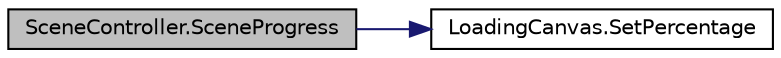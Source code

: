 digraph "SceneController.SceneProgress"
{
 // INTERACTIVE_SVG=YES
 // LATEX_PDF_SIZE
  bgcolor="transparent";
  edge [fontname="Helvetica",fontsize="10",labelfontname="Helvetica",labelfontsize="10"];
  node [fontname="Helvetica",fontsize="10",shape=record];
  rankdir="LR";
  Node1 [label="SceneController.SceneProgress",height=0.2,width=0.4,color="black", fillcolor="grey75", style="filled", fontcolor="black",tooltip="Loads the ingame scene."];
  Node1 -> Node2 [color="midnightblue",fontsize="10",style="solid",fontname="Helvetica"];
  Node2 [label="LoadingCanvas.SetPercentage",height=0.2,width=0.4,color="black",URL="$class_loading_canvas.html#ad76b9d893ccbb708db33b58f90009500",tooltip=" "];
}
